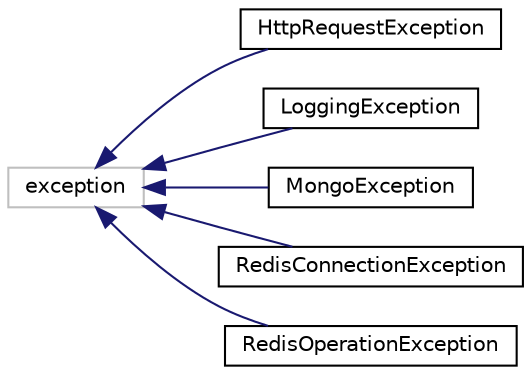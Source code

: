 digraph "Graphical Class Hierarchy"
{
  edge [fontname="Helvetica",fontsize="10",labelfontname="Helvetica",labelfontsize="10"];
  node [fontname="Helvetica",fontsize="10",shape=record];
  rankdir="LR";
  Node1 [label="exception",height=0.2,width=0.4,color="grey75", fillcolor="white", style="filled"];
  Node1 -> Node2 [dir="back",color="midnightblue",fontsize="10",style="solid",fontname="Helvetica"];
  Node2 [label="HttpRequestException",height=0.2,width=0.4,color="black", fillcolor="white", style="filled",URL="$structHttpRequestException.html",tooltip="An Implementation of std::exception that denotes an error during an http operation. "];
  Node1 -> Node3 [dir="back",color="midnightblue",fontsize="10",style="solid",fontname="Helvetica"];
  Node3 [label="LoggingException",height=0.2,width=0.4,color="black", fillcolor="white", style="filled",URL="$structLoggingException.html",tooltip="Mongo Exception, used to store errors passed from Mongo. "];
  Node1 -> Node4 [dir="back",color="midnightblue",fontsize="10",style="solid",fontname="Helvetica"];
  Node4 [label="MongoException",height=0.2,width=0.4,color="black", fillcolor="white", style="filled",URL="$structMongoException.html",tooltip="Mongo Exception, used to store errors passed from Mongo. "];
  Node1 -> Node5 [dir="back",color="midnightblue",fontsize="10",style="solid",fontname="Helvetica"];
  Node5 [label="RedisConnectionException",height=0.2,width=0.4,color="black", fillcolor="white", style="filled",URL="$structRedisConnectionException.html",tooltip="An Implementation of std::exception that denotes a connection error within Redis. ..."];
  Node1 -> Node6 [dir="back",color="midnightblue",fontsize="10",style="solid",fontname="Helvetica"];
  Node6 [label="RedisOperationException",height=0.2,width=0.4,color="black", fillcolor="white", style="filled",URL="$structRedisOperationException.html",tooltip="An Implementation of std::exception that denotes an error within Redis during a transaction. "];
}
